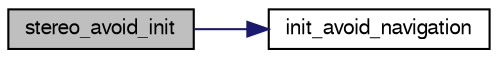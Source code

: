 digraph "stereo_avoid_init"
{
  edge [fontname="FreeSans",fontsize="10",labelfontname="FreeSans",labelfontsize="10"];
  node [fontname="FreeSans",fontsize="10",shape=record];
  rankdir="LR";
  Node1 [label="stereo_avoid_init",height=0.2,width=0.4,color="black", fillcolor="grey75", style="filled", fontcolor="black"];
  Node1 -> Node2 [color="midnightblue",fontsize="10",style="solid",fontname="FreeSans"];
  Node2 [label="init_avoid_navigation",height=0.2,width=0.4,color="black", fillcolor="white", style="filled",URL="$avoid__navigation_8c.html#a31a8ecd942bd324e1b57e8d2fcb3cc01"];
}
